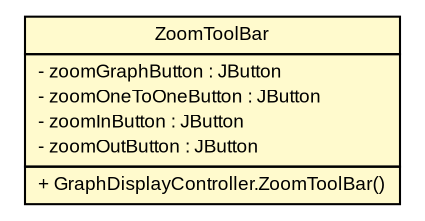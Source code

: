 #!/usr/local/bin/dot
#
# Class diagram 
# Generated by UMLGraph version R5_6 (http://www.umlgraph.org/)
#

digraph G {
	edge [fontname="arial",fontsize=10,labelfontname="arial",labelfontsize=10];
	node [fontname="arial",fontsize=10,shape=plaintext];
	nodesep=0.25;
	ranksep=0.5;
	// pfc.controllers.GraphDisplayController.ZoomToolBar
	c9456 [label=<<table title="pfc.controllers.GraphDisplayController.ZoomToolBar" border="0" cellborder="1" cellspacing="0" cellpadding="2" port="p" bgcolor="lemonChiffon" href="./GraphDisplayController.ZoomToolBar.html">
		<tr><td><table border="0" cellspacing="0" cellpadding="1">
<tr><td align="center" balign="center"> ZoomToolBar </td></tr>
		</table></td></tr>
		<tr><td><table border="0" cellspacing="0" cellpadding="1">
<tr><td align="left" balign="left"> - zoomGraphButton : JButton </td></tr>
<tr><td align="left" balign="left"> - zoomOneToOneButton : JButton </td></tr>
<tr><td align="left" balign="left"> - zoomInButton : JButton </td></tr>
<tr><td align="left" balign="left"> - zoomOutButton : JButton </td></tr>
		</table></td></tr>
		<tr><td><table border="0" cellspacing="0" cellpadding="1">
<tr><td align="left" balign="left"> + GraphDisplayController.ZoomToolBar() </td></tr>
		</table></td></tr>
		</table>>, URL="./GraphDisplayController.ZoomToolBar.html", fontname="arial", fontcolor="black", fontsize=9.0];
}

